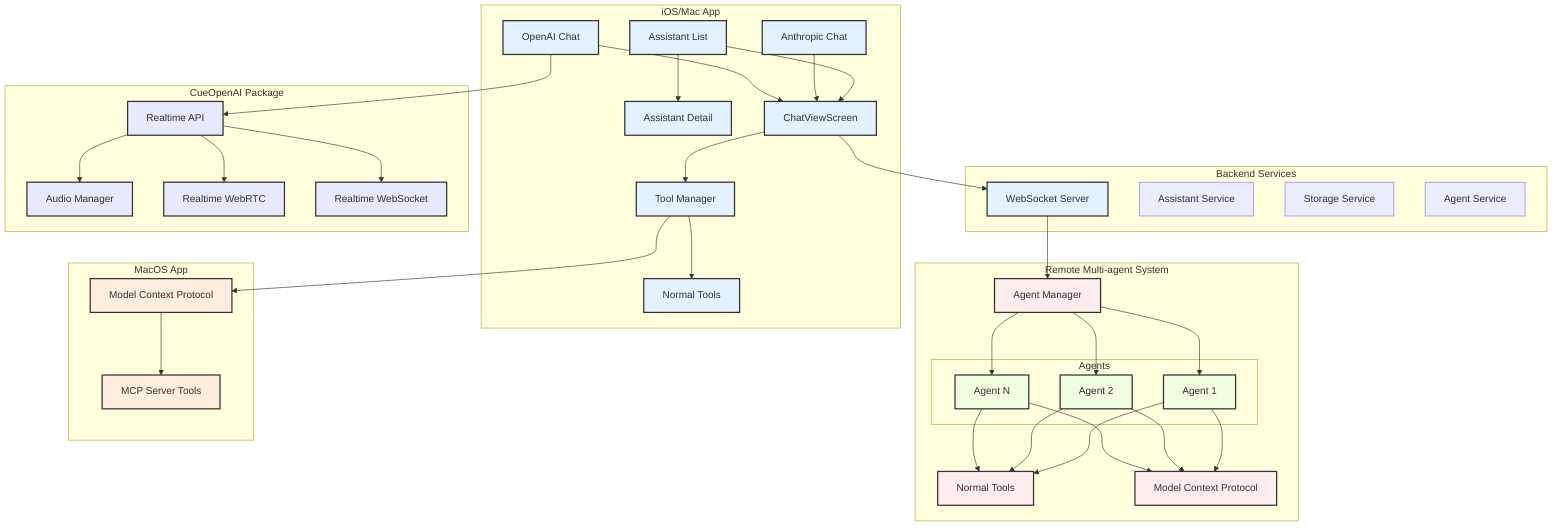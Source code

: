 graph TB
    subgraph "Remote Multi-agent System"
        RemoteAgent[Agent Manager]
        subgraph "Agents"
            Agent1[Agent 1]
            Agent2[Agent 2]
            AgentN[Agent N]
        end
        RemoteTools[Normal Tools]
        RemoteMCP[Model Context Protocol]
        
        RemoteAgent --> AgentN
        RemoteAgent --> Agent2
        RemoteAgent --> Agent1
        Agent1 & Agent2 & AgentN --> RemoteTools
        Agent1 & Agent2 & AgentN --> RemoteMCP
    end

    subgraph "Backend Services"
        iOSAgentWebSocket[WebSocket Server]
        AssistantServices[Assistant Service]
        StorageServices[Storage Service]
        ServerSideAgent[Agent Service]
    end

    subgraph "iOS/Mac App"
    iOSOpenAIChat[OpenAI Chat]
        iOSAssistantList[Assistant List]
        iOSAssistantDetail[Assistant Detail]
        iOSAnthropicChat[Anthropic Chat]
        iOSChatViewScreen[ChatViewScreen]
        iOSTools[Normal Tools]
        iOSToolManager[Tool Manager]
    end

    subgraph "MacOS App"
        MCP[Model Context Protocol]
        MCPTools[MCP Server Tools]
    end

    subgraph "CueOpenAI Package"
        RealTimeAPI[Realtime API]
        AudioManager[Audio Manager]
        WebRTCManager[Realtime WebRTC]
        RealtimeWebSocket[Realtime WebSocket]
    end

    %% iOS Connections
    iOSAssistantList --> iOSChatViewScreen
    iOSAssistantList --> iOSAssistantDetail
    iOSAnthropicChat --> iOSChatViewScreen
    iOSOpenAIChat --> iOSChatViewScreen
    iOSChatViewScreen --> iOSAgentWebSocket
    iOSAgentWebSocket --> RemoteAgent
    iOSChatViewScreen --> iOSToolManager
    iOSToolManager --> iOSTools
    iOSToolManager --> MCP
    
    %% macOS Connections
    MCP --> MCPTools

    %% Real-time Connections for both platforms
    iOSOpenAIChat --> RealTimeAPI
    RealTimeAPI --> WebRTCManager
    RealTimeAPI --> AudioManager
    RealTimeAPI --> RealtimeWebSocket

    %% Styling
    classDef ios fill:#e4f2ff,stroke:#333,stroke-width:2px;
    classDef macos fill:#ffeedd,stroke:#333,stroke-width:2px;
    classDef shared fill:#e8e8ff,stroke:#333,stroke-width:2px;
    classDef remote fill:#ffecec,stroke:#333,stroke-width:2px;
    classDef agent fill:#f0ffe0,stroke:#333,stroke-width:2px;
    
    class iOSAssistantList,iOSAssistantDetail,iOSAnthropicChat,iOSOpenAIChat,iOSChatViewScreen,iOSAgentWebSocket,iOSTools,iOSToolManager ios;
    class macOSTools,macOSToolManager,MCP,MCPTools macos;
    class RealTimeAPI,WebRTCManager,AudioManager,RealtimeWebSocket shared;
    class RemoteAgent,RemoteTools,RemoteMCP remote;
    class Agent1,Agent2,AgentN agent;